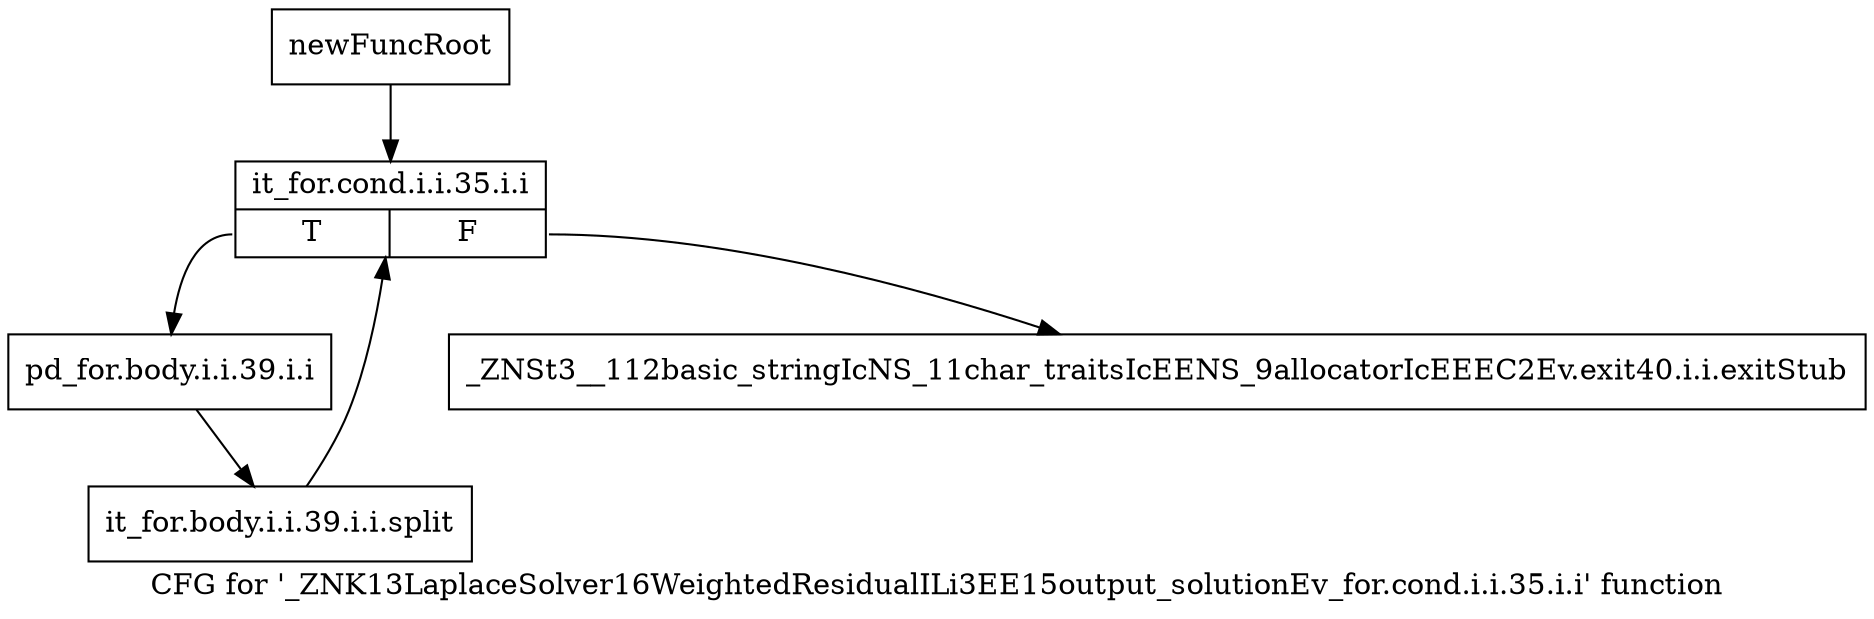 digraph "CFG for '_ZNK13LaplaceSolver16WeightedResidualILi3EE15output_solutionEv_for.cond.i.i.35.i.i' function" {
	label="CFG for '_ZNK13LaplaceSolver16WeightedResidualILi3EE15output_solutionEv_for.cond.i.i.35.i.i' function";

	Node0x974a2d0 [shape=record,label="{newFuncRoot}"];
	Node0x974a2d0 -> Node0x974a370;
	Node0x974a320 [shape=record,label="{_ZNSt3__112basic_stringIcNS_11char_traitsIcEENS_9allocatorIcEEEC2Ev.exit40.i.i.exitStub}"];
	Node0x974a370 [shape=record,label="{it_for.cond.i.i.35.i.i|{<s0>T|<s1>F}}"];
	Node0x974a370:s0 -> Node0x974a3c0;
	Node0x974a370:s1 -> Node0x974a320;
	Node0x974a3c0 [shape=record,label="{pd_for.body.i.i.39.i.i}"];
	Node0x974a3c0 -> Node0xab1ffb0;
	Node0xab1ffb0 [shape=record,label="{it_for.body.i.i.39.i.i.split}"];
	Node0xab1ffb0 -> Node0x974a370;
}
